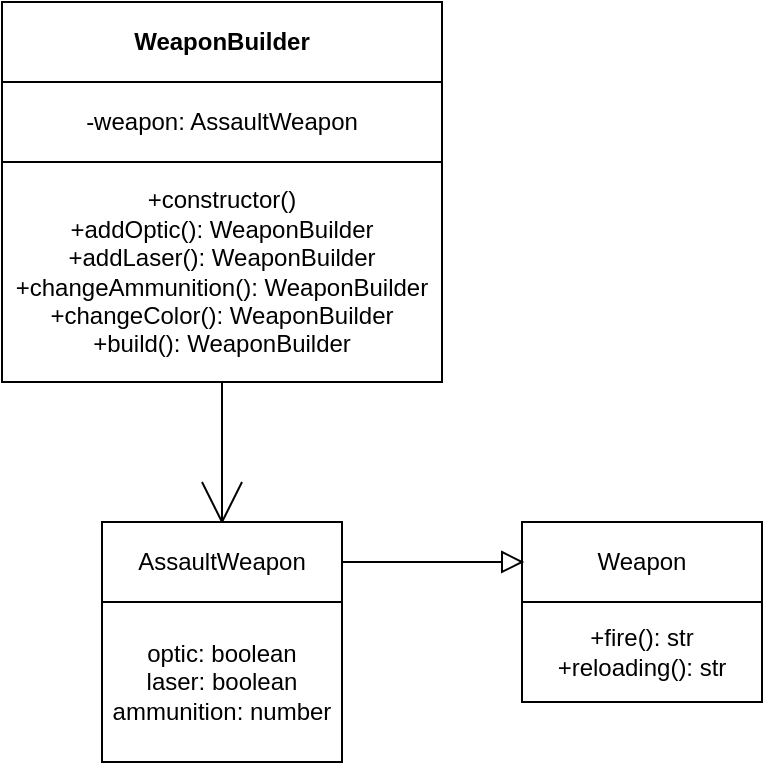 <mxfile>
    <diagram id="sGyF9RormThGsXX5U5nF" name="Page-1">
        <mxGraphModel dx="109" dy="171" grid="1" gridSize="10" guides="1" tooltips="1" connect="1" arrows="1" fold="1" page="1" pageScale="1" pageWidth="827" pageHeight="1169" math="0" shadow="0">
            <root>
                <mxCell id="0"/>
                <mxCell id="1" parent="0"/>
                <mxCell id="2" value="&lt;b&gt;WeaponBuilder&lt;/b&gt;" style="rounded=0;whiteSpace=wrap;html=1;" parent="1" vertex="1">
                    <mxGeometry x="220" y="380" width="220" height="40" as="geometry"/>
                </mxCell>
                <mxCell id="3" value="-weapon: AssaultWeapon" style="rounded=0;whiteSpace=wrap;html=1;" parent="1" vertex="1">
                    <mxGeometry x="220" y="420" width="220" height="40" as="geometry"/>
                </mxCell>
                <mxCell id="4" value="+constructor()&lt;br&gt;+addOptic(): WeaponBuilder&lt;br&gt;+addLaser(): WeaponBuilder&lt;br&gt;+changeAmmunition(): WeaponBuilder&lt;br&gt;+changeColor(): WeaponBuilder&lt;br&gt;+build(): WeaponBuilder" style="rounded=0;whiteSpace=wrap;html=1;" parent="1" vertex="1">
                    <mxGeometry x="220" y="460" width="220" height="110" as="geometry"/>
                </mxCell>
                <mxCell id="5" value="AssaultWeapon" style="rounded=0;whiteSpace=wrap;html=1;" parent="1" vertex="1">
                    <mxGeometry x="270" y="640" width="120" height="40" as="geometry"/>
                </mxCell>
                <mxCell id="6" value="optic: boolean&lt;br&gt;laser: boolean&lt;br&gt;ammunition: number" style="rounded=0;whiteSpace=wrap;html=1;" parent="1" vertex="1">
                    <mxGeometry x="270" y="680" width="120" height="80" as="geometry"/>
                </mxCell>
                <mxCell id="11" value="Weapon" style="rounded=0;whiteSpace=wrap;html=1;" parent="1" vertex="1">
                    <mxGeometry x="480" y="640" width="120" height="40" as="geometry"/>
                </mxCell>
                <mxCell id="12" value="+fire(): str&lt;br&gt;+reloading(): str" style="rounded=0;whiteSpace=wrap;html=1;" parent="1" vertex="1">
                    <mxGeometry x="480" y="680" width="120" height="50" as="geometry"/>
                </mxCell>
                <mxCell id="15" value="" style="endArrow=none;html=1;" parent="1" edge="1">
                    <mxGeometry width="50" height="50" relative="1" as="geometry">
                        <mxPoint x="390" y="660" as="sourcePoint"/>
                        <mxPoint x="470" y="660" as="targetPoint"/>
                    </mxGeometry>
                </mxCell>
                <mxCell id="16" value="" style="triangle;whiteSpace=wrap;html=1;" parent="1" vertex="1">
                    <mxGeometry x="470" y="655" width="10" height="10" as="geometry"/>
                </mxCell>
                <mxCell id="18" value="" style="endArrow=none;html=1;exitX=0.5;exitY=0;exitDx=0;exitDy=0;" parent="1" source="5" edge="1">
                    <mxGeometry width="50" height="50" relative="1" as="geometry">
                        <mxPoint x="340" y="650" as="sourcePoint"/>
                        <mxPoint x="320" y="620" as="targetPoint"/>
                        <Array as="points"/>
                    </mxGeometry>
                </mxCell>
                <mxCell id="20" value="" style="endArrow=none;html=1;" parent="1" edge="1">
                    <mxGeometry width="50" height="50" relative="1" as="geometry">
                        <mxPoint x="330" y="640" as="sourcePoint"/>
                        <mxPoint x="340" y="620" as="targetPoint"/>
                    </mxGeometry>
                </mxCell>
                <mxCell id="21" value="" style="endArrow=none;html=1;entryX=0.5;entryY=1;entryDx=0;entryDy=0;" edge="1" parent="1" target="4">
                    <mxGeometry width="50" height="50" relative="1" as="geometry">
                        <mxPoint x="330" y="640" as="sourcePoint"/>
                        <mxPoint x="380" y="590" as="targetPoint"/>
                    </mxGeometry>
                </mxCell>
            </root>
        </mxGraphModel>
    </diagram>
</mxfile>